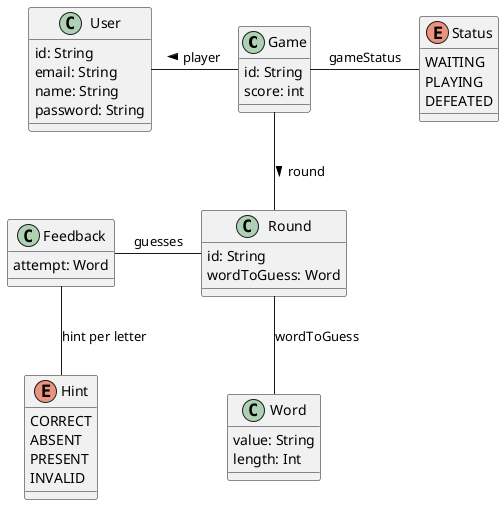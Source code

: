 @startuml

Class Game{
    id: String
    score: int
}

Class Round{
    id: String
    wordToGuess: Word
}

Class Word{
    value: String
    length: Int
}

Class Feedback {
    attempt: Word
}

Enum Hint{
    CORRECT
    ABSENT
    PRESENT
    INVALID
}

Enum Status{
    WAITING
    PLAYING
    DEFEATED
}

Class User{
    id: String
    email: String
    name: String
    password: String
}

Game -left- User : player >
Game -right- Status : gameStatus
Game -- Round : round >
Round -- Word : wordToGuess
Round -left- Feedback : guesses
Feedback -down- Hint : hint per letter
@enduml